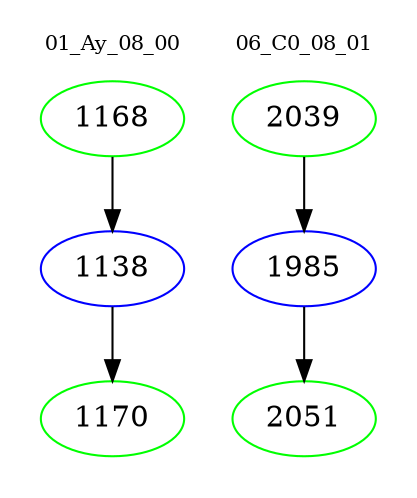 digraph{
subgraph cluster_0 {
color = white
label = "01_Ay_08_00";
fontsize=10;
T0_1168 [label="1168", color="green"]
T0_1168 -> T0_1138 [color="black"]
T0_1138 [label="1138", color="blue"]
T0_1138 -> T0_1170 [color="black"]
T0_1170 [label="1170", color="green"]
}
subgraph cluster_1 {
color = white
label = "06_C0_08_01";
fontsize=10;
T1_2039 [label="2039", color="green"]
T1_2039 -> T1_1985 [color="black"]
T1_1985 [label="1985", color="blue"]
T1_1985 -> T1_2051 [color="black"]
T1_2051 [label="2051", color="green"]
}
}
